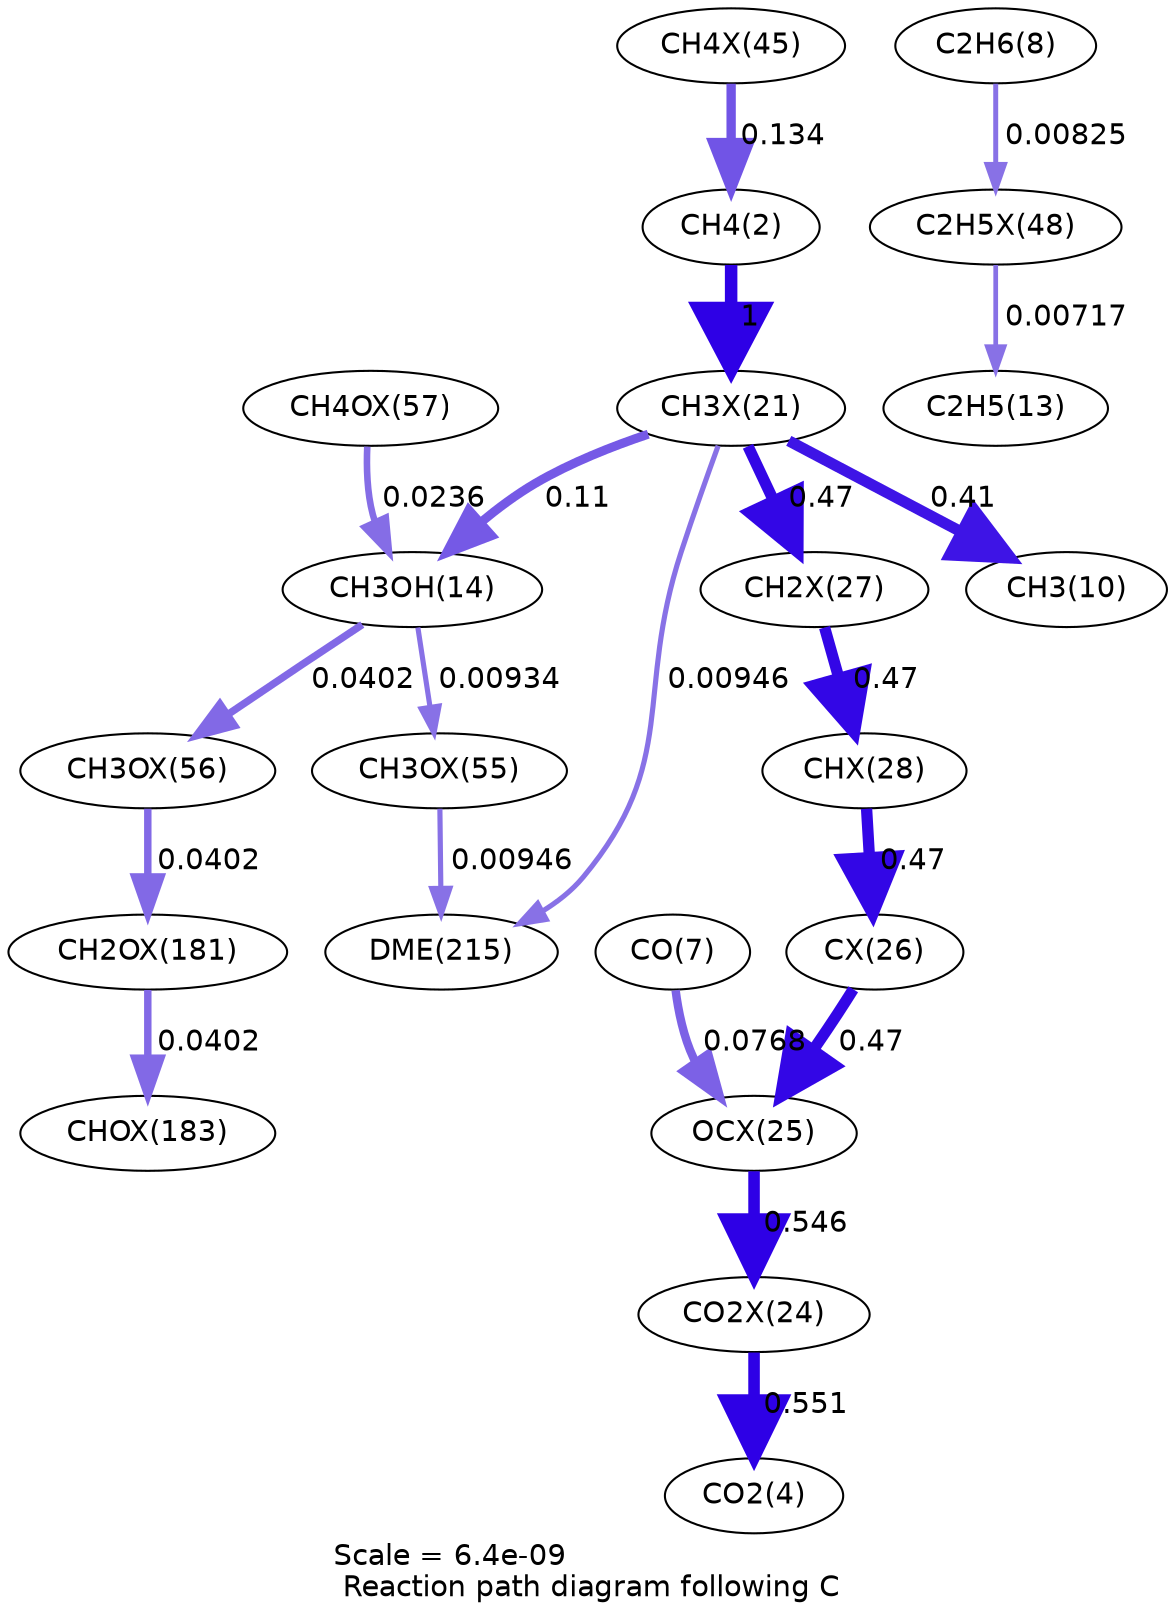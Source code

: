 digraph reaction_paths {
center=1;
s35 -> s4[fontname="Helvetica", penwidth=4.48, arrowsize=2.24, color="0.7, 0.634, 0.9"
, label=" 0.134"];
s4 -> s27[fontname="Helvetica", penwidth=6, arrowsize=3, color="0.7, 1.5, 0.9"
, label=" 1"];
s10 -> s37[fontname="Helvetica", penwidth=2.38, arrowsize=1.19, color="0.7, 0.508, 0.9"
, label=" 0.00825"];
s27 -> s12[fontname="Helvetica", penwidth=5.33, arrowsize=2.66, color="0.7, 0.91, 0.9"
, label=" 0.41"];
s27 -> s16[fontname="Helvetica", penwidth=4.33, arrowsize=2.17, color="0.7, 0.61, 0.9"
, label=" 0.11"];
s27 -> s33[fontname="Helvetica", penwidth=5.43, arrowsize=2.72, color="0.7, 0.97, 0.9"
, label=" 0.47"];
s27 -> s23[fontname="Helvetica", penwidth=2.48, arrowsize=1.24, color="0.7, 0.509, 0.9"
, label=" 0.00946"];
s42 -> s16[fontname="Helvetica", penwidth=3.17, arrowsize=1.59, color="0.7, 0.524, 0.9"
, label=" 0.0236"];
s16 -> s40[fontname="Helvetica", penwidth=2.47, arrowsize=1.24, color="0.7, 0.509, 0.9"
, label=" 0.00934"];
s16 -> s41[fontname="Helvetica", penwidth=3.57, arrowsize=1.79, color="0.7, 0.54, 0.9"
, label=" 0.0402"];
s33 -> s34[fontname="Helvetica", penwidth=5.43, arrowsize=2.72, color="0.7, 0.97, 0.9"
, label=" 0.47"];
s34 -> s32[fontname="Helvetica", penwidth=5.43, arrowsize=2.72, color="0.7, 0.97, 0.9"
, label=" 0.47"];
s32 -> s31[fontname="Helvetica", penwidth=5.43, arrowsize=2.72, color="0.7, 0.97, 0.9"
, label=" 0.47"];
s9 -> s31[fontname="Helvetica", penwidth=4.06, arrowsize=2.03, color="0.7, 0.577, 0.9"
, label=" 0.0768"];
s31 -> s30[fontname="Helvetica", penwidth=5.54, arrowsize=2.77, color="0.7, 1.05, 0.9"
, label=" 0.546"];
s30 -> s6[fontname="Helvetica", penwidth=5.55, arrowsize=2.78, color="0.7, 1.05, 0.9"
, label=" 0.551"];
s40 -> s23[fontname="Helvetica", penwidth=2.48, arrowsize=1.24, color="0.7, 0.509, 0.9"
, label=" 0.00946"];
s41 -> s43[fontname="Helvetica", penwidth=3.57, arrowsize=1.79, color="0.7, 0.54, 0.9"
, label=" 0.0402"];
s43 -> s44[fontname="Helvetica", penwidth=3.57, arrowsize=1.79, color="0.7, 0.54, 0.9"
, label=" 0.0402"];
s37 -> s15[fontname="Helvetica", penwidth=2.27, arrowsize=1.14, color="0.7, 0.507, 0.9"
, label=" 0.00717"];
s4 [ fontname="Helvetica", label="CH4(2)"];
s6 [ fontname="Helvetica", label="CO2(4)"];
s9 [ fontname="Helvetica", label="CO(7)"];
s10 [ fontname="Helvetica", label="C2H6(8)"];
s12 [ fontname="Helvetica", label="CH3(10)"];
s15 [ fontname="Helvetica", label="C2H5(13)"];
s16 [ fontname="Helvetica", label="CH3OH(14)"];
s23 [ fontname="Helvetica", label="DME(215)"];
s27 [ fontname="Helvetica", label="CH3X(21)"];
s30 [ fontname="Helvetica", label="CO2X(24)"];
s31 [ fontname="Helvetica", label="OCX(25)"];
s32 [ fontname="Helvetica", label="CX(26)"];
s33 [ fontname="Helvetica", label="CH2X(27)"];
s34 [ fontname="Helvetica", label="CHX(28)"];
s35 [ fontname="Helvetica", label="CH4X(45)"];
s37 [ fontname="Helvetica", label="C2H5X(48)"];
s40 [ fontname="Helvetica", label="CH3OX(55)"];
s41 [ fontname="Helvetica", label="CH3OX(56)"];
s42 [ fontname="Helvetica", label="CH4OX(57)"];
s43 [ fontname="Helvetica", label="CH2OX(181)"];
s44 [ fontname="Helvetica", label="CHOX(183)"];
 label = "Scale = 6.4e-09\l Reaction path diagram following C";
 fontname = "Helvetica";
}
